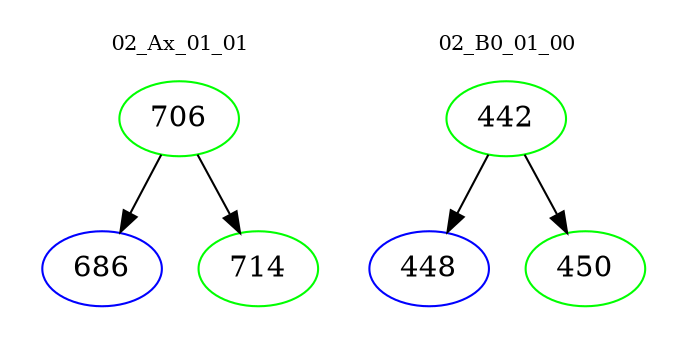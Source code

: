 digraph{
subgraph cluster_0 {
color = white
label = "02_Ax_01_01";
fontsize=10;
T0_706 [label="706", color="green"]
T0_706 -> T0_686 [color="black"]
T0_686 [label="686", color="blue"]
T0_706 -> T0_714 [color="black"]
T0_714 [label="714", color="green"]
}
subgraph cluster_1 {
color = white
label = "02_B0_01_00";
fontsize=10;
T1_442 [label="442", color="green"]
T1_442 -> T1_448 [color="black"]
T1_448 [label="448", color="blue"]
T1_442 -> T1_450 [color="black"]
T1_450 [label="450", color="green"]
}
}
